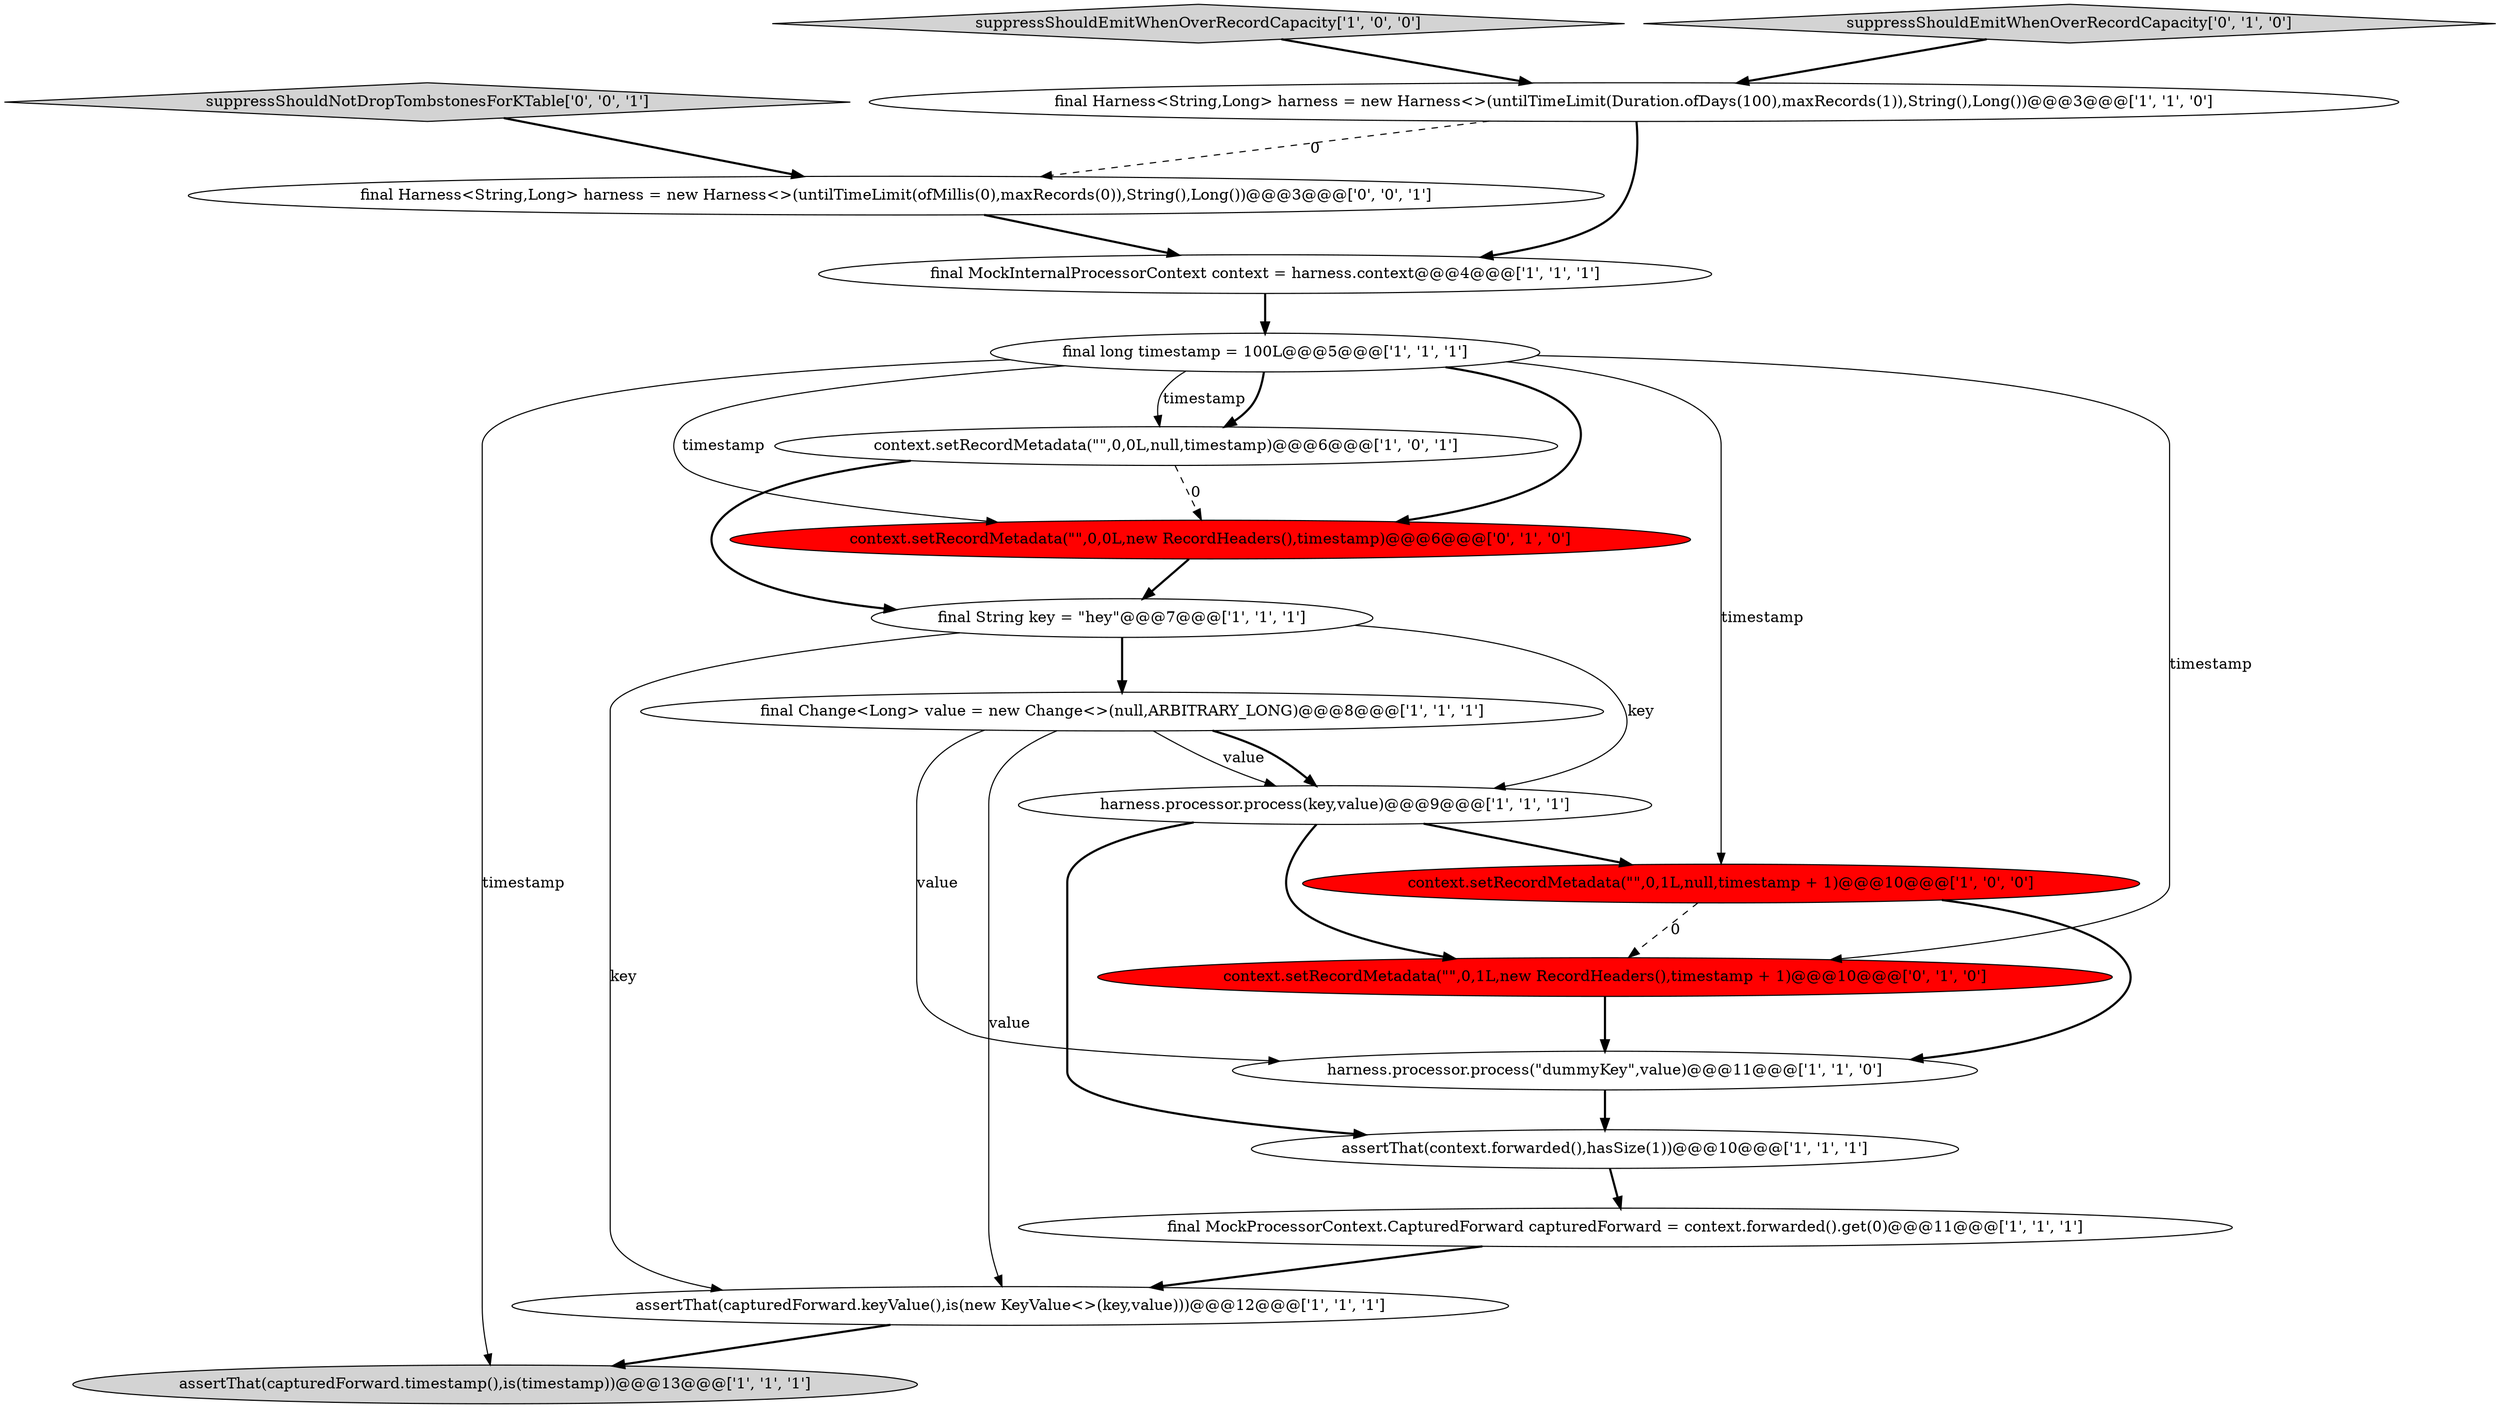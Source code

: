 digraph {
6 [style = filled, label = "final MockInternalProcessorContext context = harness.context@@@4@@@['1', '1', '1']", fillcolor = white, shape = ellipse image = "AAA0AAABBB1BBB"];
17 [style = filled, label = "suppressShouldNotDropTombstonesForKTable['0', '0', '1']", fillcolor = lightgray, shape = diamond image = "AAA0AAABBB3BBB"];
0 [style = filled, label = "context.setRecordMetadata(\"\",0,0L,null,timestamp)@@@6@@@['1', '0', '1']", fillcolor = white, shape = ellipse image = "AAA0AAABBB1BBB"];
15 [style = filled, label = "context.setRecordMetadata(\"\",0,1L,new RecordHeaders(),timestamp + 1)@@@10@@@['0', '1', '0']", fillcolor = red, shape = ellipse image = "AAA1AAABBB2BBB"];
8 [style = filled, label = "harness.processor.process(\"dummyKey\",value)@@@11@@@['1', '1', '0']", fillcolor = white, shape = ellipse image = "AAA0AAABBB1BBB"];
5 [style = filled, label = "final MockProcessorContext.CapturedForward capturedForward = context.forwarded().get(0)@@@11@@@['1', '1', '1']", fillcolor = white, shape = ellipse image = "AAA0AAABBB1BBB"];
18 [style = filled, label = "final Harness<String,Long> harness = new Harness<>(untilTimeLimit(ofMillis(0),maxRecords(0)),String(),Long())@@@3@@@['0', '0', '1']", fillcolor = white, shape = ellipse image = "AAA0AAABBB3BBB"];
13 [style = filled, label = "suppressShouldEmitWhenOverRecordCapacity['1', '0', '0']", fillcolor = lightgray, shape = diamond image = "AAA0AAABBB1BBB"];
2 [style = filled, label = "final String key = \"hey\"@@@7@@@['1', '1', '1']", fillcolor = white, shape = ellipse image = "AAA0AAABBB1BBB"];
3 [style = filled, label = "final Change<Long> value = new Change<>(null,ARBITRARY_LONG)@@@8@@@['1', '1', '1']", fillcolor = white, shape = ellipse image = "AAA0AAABBB1BBB"];
4 [style = filled, label = "harness.processor.process(key,value)@@@9@@@['1', '1', '1']", fillcolor = white, shape = ellipse image = "AAA0AAABBB1BBB"];
10 [style = filled, label = "final long timestamp = 100L@@@5@@@['1', '1', '1']", fillcolor = white, shape = ellipse image = "AAA0AAABBB1BBB"];
9 [style = filled, label = "context.setRecordMetadata(\"\",0,1L,null,timestamp + 1)@@@10@@@['1', '0', '0']", fillcolor = red, shape = ellipse image = "AAA1AAABBB1BBB"];
11 [style = filled, label = "assertThat(context.forwarded(),hasSize(1))@@@10@@@['1', '1', '1']", fillcolor = white, shape = ellipse image = "AAA0AAABBB1BBB"];
12 [style = filled, label = "assertThat(capturedForward.timestamp(),is(timestamp))@@@13@@@['1', '1', '1']", fillcolor = lightgray, shape = ellipse image = "AAA0AAABBB1BBB"];
16 [style = filled, label = "suppressShouldEmitWhenOverRecordCapacity['0', '1', '0']", fillcolor = lightgray, shape = diamond image = "AAA0AAABBB2BBB"];
14 [style = filled, label = "context.setRecordMetadata(\"\",0,0L,new RecordHeaders(),timestamp)@@@6@@@['0', '1', '0']", fillcolor = red, shape = ellipse image = "AAA1AAABBB2BBB"];
1 [style = filled, label = "final Harness<String,Long> harness = new Harness<>(untilTimeLimit(Duration.ofDays(100),maxRecords(1)),String(),Long())@@@3@@@['1', '1', '0']", fillcolor = white, shape = ellipse image = "AAA0AAABBB1BBB"];
7 [style = filled, label = "assertThat(capturedForward.keyValue(),is(new KeyValue<>(key,value)))@@@12@@@['1', '1', '1']", fillcolor = white, shape = ellipse image = "AAA0AAABBB1BBB"];
4->9 [style = bold, label=""];
10->15 [style = solid, label="timestamp"];
3->4 [style = solid, label="value"];
10->12 [style = solid, label="timestamp"];
3->7 [style = solid, label="value"];
10->14 [style = bold, label=""];
7->12 [style = bold, label=""];
3->8 [style = solid, label="value"];
2->3 [style = bold, label=""];
0->2 [style = bold, label=""];
4->15 [style = bold, label=""];
2->4 [style = solid, label="key"];
1->18 [style = dashed, label="0"];
9->8 [style = bold, label=""];
3->4 [style = bold, label=""];
13->1 [style = bold, label=""];
10->9 [style = solid, label="timestamp"];
0->14 [style = dashed, label="0"];
11->5 [style = bold, label=""];
1->6 [style = bold, label=""];
16->1 [style = bold, label=""];
18->6 [style = bold, label=""];
2->7 [style = solid, label="key"];
6->10 [style = bold, label=""];
10->0 [style = bold, label=""];
10->14 [style = solid, label="timestamp"];
5->7 [style = bold, label=""];
10->0 [style = solid, label="timestamp"];
14->2 [style = bold, label=""];
4->11 [style = bold, label=""];
8->11 [style = bold, label=""];
15->8 [style = bold, label=""];
17->18 [style = bold, label=""];
9->15 [style = dashed, label="0"];
}
